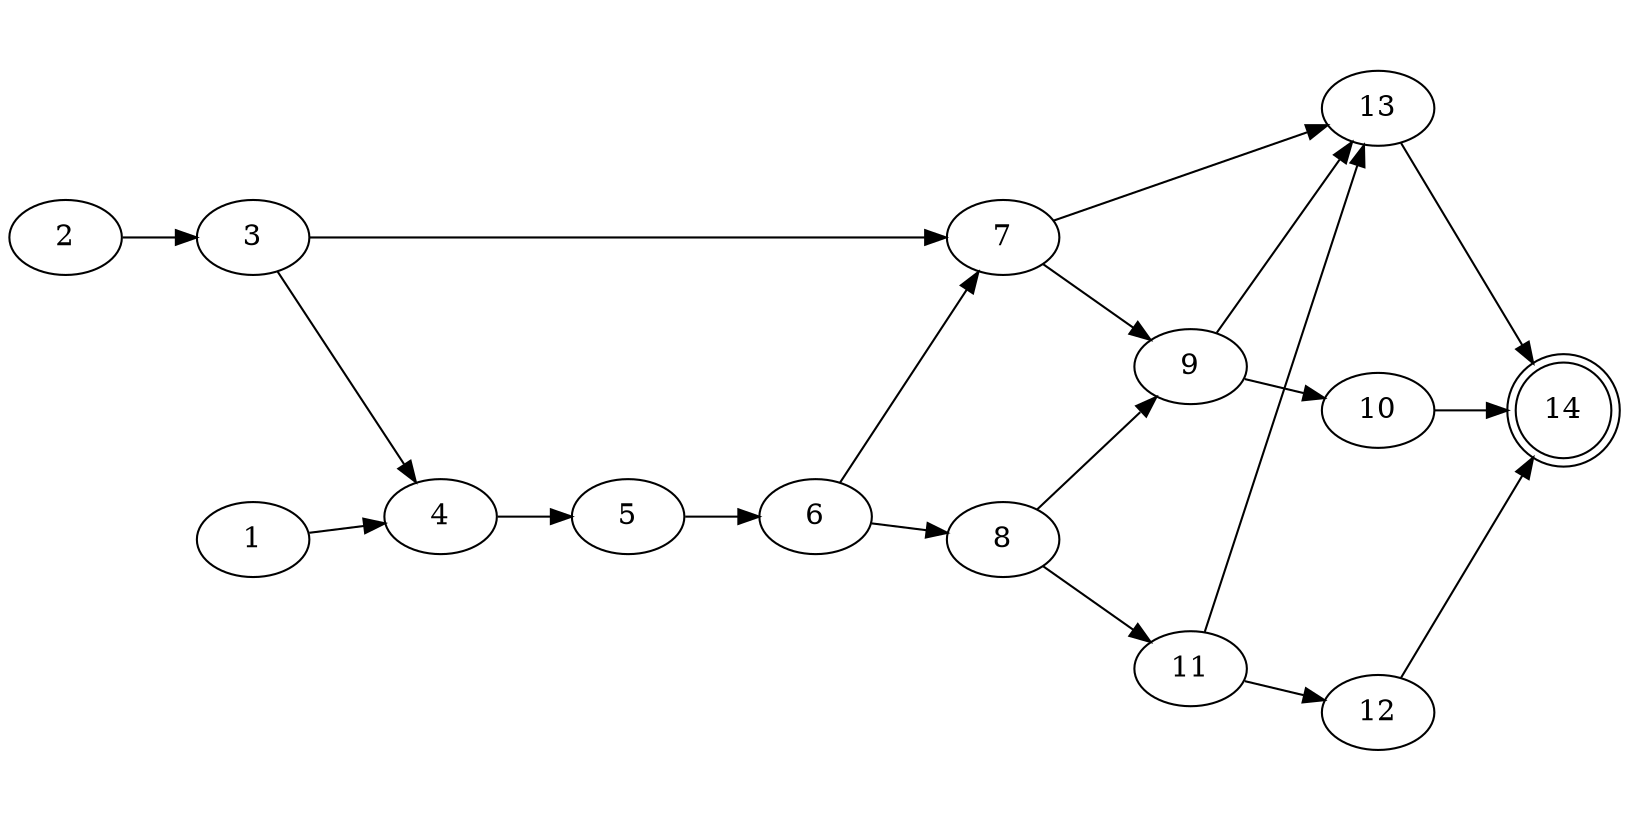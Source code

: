 digraph dependencies {
	rankdir = LR
	ratio = .5;
	1 -> 4;
	2 -> 3;
	3 -> 4;
	4 -> 5;
	5 -> 6;
	3 -> 7;
	6 -> 7;
	6 -> 8;
	7 -> 9;
	8 -> 9;
	9 -> 10;
	8 -> 11;
	11 -> 12;
	7 -> 13;
	9 -> 13;
	11 -> 13;
	10 -> 14;
	12 -> 14;
	13 -> 14;
	14 [shape=doublecircle]
}
